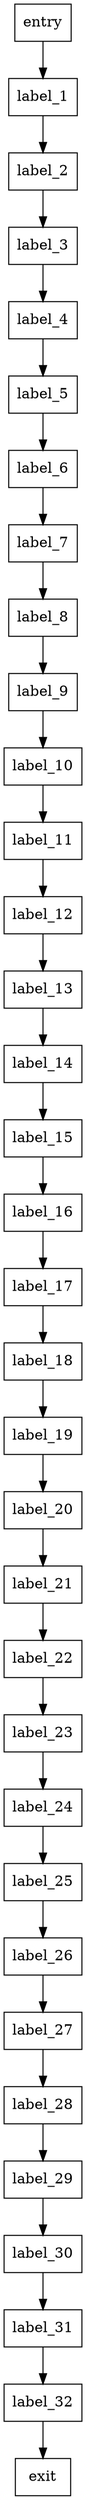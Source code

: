 digraph "CFG" {

node [shape="box"];

entry;
label_1;
label_2;
label_3;
label_4;
label_5;
label_6;
label_7;
label_8;
label_9;
label_10;
label_11;
label_12;
label_13;
label_14;
label_15;
label_16;
label_17;
label_18;
label_19;
label_20;
label_21;
label_22;
label_23;
label_24;
label_25;
label_26;
label_27;
label_28;
label_29;
label_30;
label_31;
label_32;
exit;

entry -> label_1;
label_1 -> label_2;
label_2 -> label_3;
label_3 -> label_4;
label_4 -> label_5;
label_5 -> label_6;
label_6 -> label_7;
label_7 -> label_8;
label_8 -> label_9;
label_9 -> label_10;
label_10 -> label_11;
label_11 -> label_12;
label_12 -> label_13;
label_13 -> label_14;
label_14 -> label_15;
label_15 -> label_16;
label_16 -> label_17;
label_17 -> label_18;
label_18 -> label_19;
label_19 -> label_20;
label_20 -> label_21;
label_21 -> label_22;
label_22 -> label_23;
label_23 -> label_24;
label_24 -> label_25;
label_25 -> label_26;
label_26 -> label_27;
label_27 -> label_28;
label_28 -> label_29;
label_29 -> label_30;
label_30 -> label_31;
label_31 -> label_32;
label_32 -> exit;

}